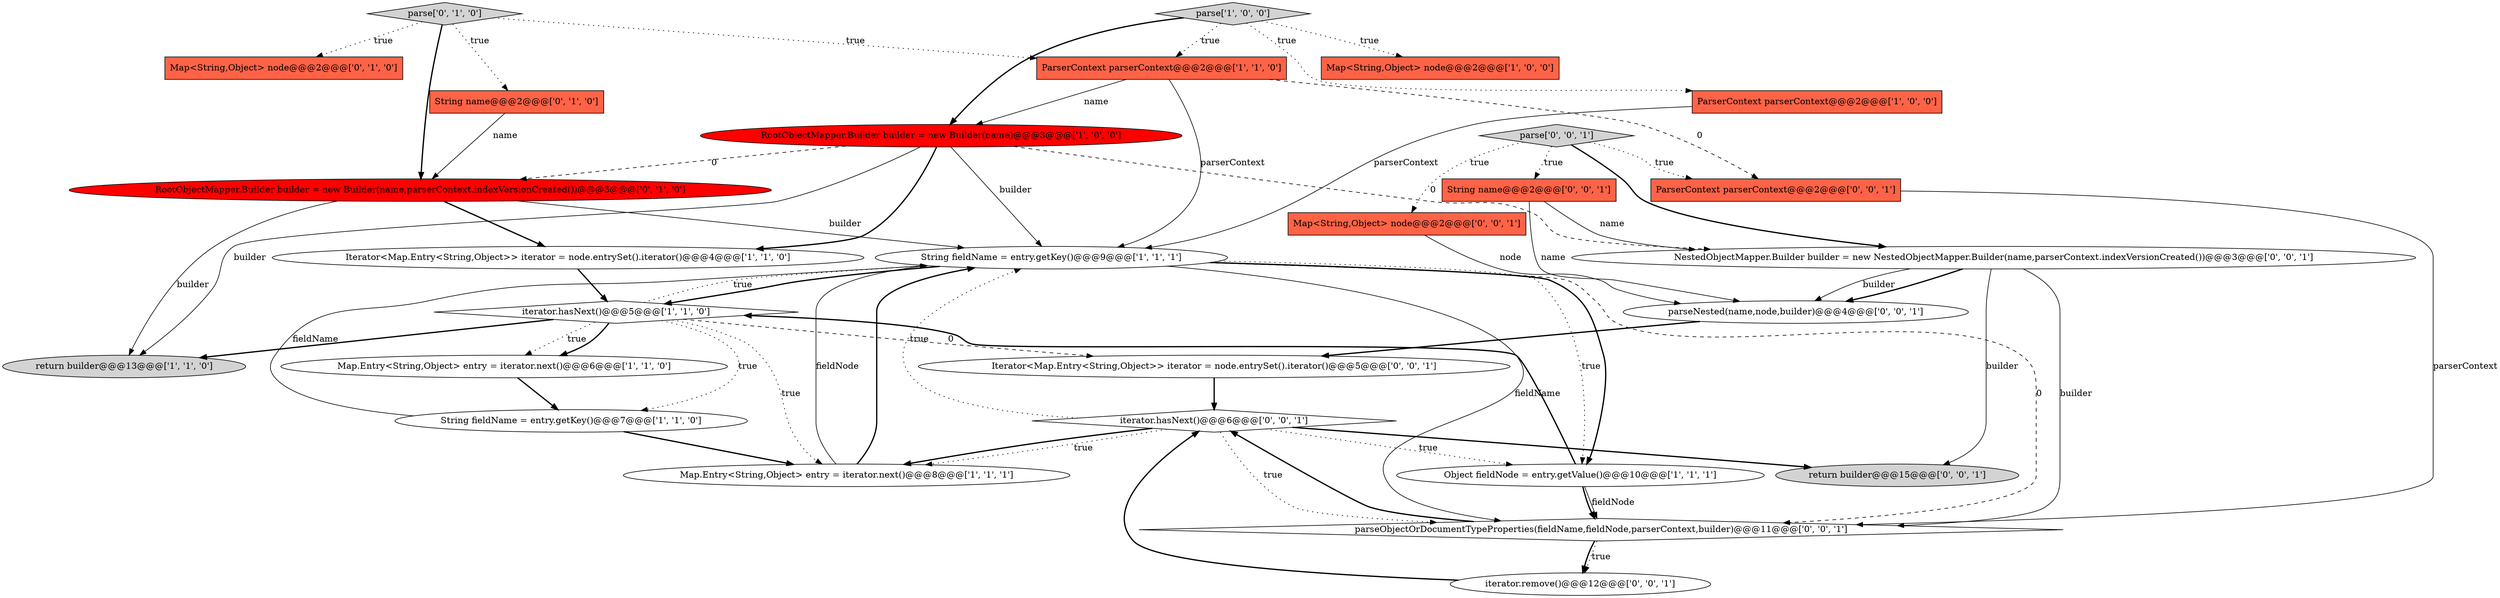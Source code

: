 digraph {
0 [style = filled, label = "ParserContext parserContext@@@2@@@['1', '0', '0']", fillcolor = tomato, shape = box image = "AAA0AAABBB1BBB"];
7 [style = filled, label = "Iterator<Map.Entry<String,Object>> iterator = node.entrySet().iterator()@@@4@@@['1', '1', '0']", fillcolor = white, shape = ellipse image = "AAA0AAABBB1BBB"];
8 [style = filled, label = "String fieldName = entry.getKey()@@@9@@@['1', '1', '1']", fillcolor = white, shape = ellipse image = "AAA0AAABBB1BBB"];
10 [style = filled, label = "Map.Entry<String,Object> entry = iterator.next()@@@6@@@['1', '1', '0']", fillcolor = white, shape = ellipse image = "AAA0AAABBB1BBB"];
13 [style = filled, label = "String name@@@2@@@['0', '1', '0']", fillcolor = tomato, shape = box image = "AAA0AAABBB2BBB"];
2 [style = filled, label = "Map<String,Object> node@@@2@@@['1', '0', '0']", fillcolor = tomato, shape = box image = "AAA0AAABBB1BBB"];
23 [style = filled, label = "parse['0', '0', '1']", fillcolor = lightgray, shape = diamond image = "AAA0AAABBB3BBB"];
22 [style = filled, label = "parseNested(name,node,builder)@@@4@@@['0', '0', '1']", fillcolor = white, shape = ellipse image = "AAA0AAABBB3BBB"];
11 [style = filled, label = "iterator.hasNext()@@@5@@@['1', '1', '0']", fillcolor = white, shape = diamond image = "AAA0AAABBB1BBB"];
24 [style = filled, label = "parseObjectOrDocumentTypeProperties(fieldName,fieldNode,parserContext,builder)@@@11@@@['0', '0', '1']", fillcolor = white, shape = diamond image = "AAA0AAABBB3BBB"];
9 [style = filled, label = "ParserContext parserContext@@@2@@@['1', '1', '0']", fillcolor = tomato, shape = box image = "AAA0AAABBB1BBB"];
12 [style = filled, label = "return builder@@@13@@@['1', '1', '0']", fillcolor = lightgray, shape = ellipse image = "AAA0AAABBB1BBB"];
17 [style = filled, label = "return builder@@@15@@@['0', '0', '1']", fillcolor = lightgray, shape = ellipse image = "AAA0AAABBB3BBB"];
21 [style = filled, label = "iterator.remove()@@@12@@@['0', '0', '1']", fillcolor = white, shape = ellipse image = "AAA0AAABBB3BBB"];
25 [style = filled, label = "Map<String,Object> node@@@2@@@['0', '0', '1']", fillcolor = tomato, shape = box image = "AAA0AAABBB3BBB"];
5 [style = filled, label = "RootObjectMapper.Builder builder = new Builder(name)@@@3@@@['1', '0', '0']", fillcolor = red, shape = ellipse image = "AAA1AAABBB1BBB"];
20 [style = filled, label = "iterator.hasNext()@@@6@@@['0', '0', '1']", fillcolor = white, shape = diamond image = "AAA0AAABBB3BBB"];
6 [style = filled, label = "parse['1', '0', '0']", fillcolor = lightgray, shape = diamond image = "AAA0AAABBB1BBB"];
16 [style = filled, label = "parse['0', '1', '0']", fillcolor = lightgray, shape = diamond image = "AAA0AAABBB2BBB"];
18 [style = filled, label = "String name@@@2@@@['0', '0', '1']", fillcolor = tomato, shape = box image = "AAA0AAABBB3BBB"];
4 [style = filled, label = "Object fieldNode = entry.getValue()@@@10@@@['1', '1', '1']", fillcolor = white, shape = ellipse image = "AAA0AAABBB1BBB"];
26 [style = filled, label = "ParserContext parserContext@@@2@@@['0', '0', '1']", fillcolor = tomato, shape = box image = "AAA0AAABBB3BBB"];
19 [style = filled, label = "NestedObjectMapper.Builder builder = new NestedObjectMapper.Builder(name,parserContext.indexVersionCreated())@@@3@@@['0', '0', '1']", fillcolor = white, shape = ellipse image = "AAA0AAABBB3BBB"];
3 [style = filled, label = "Map.Entry<String,Object> entry = iterator.next()@@@8@@@['1', '1', '1']", fillcolor = white, shape = ellipse image = "AAA0AAABBB1BBB"];
15 [style = filled, label = "Map<String,Object> node@@@2@@@['0', '1', '0']", fillcolor = tomato, shape = box image = "AAA0AAABBB2BBB"];
14 [style = filled, label = "RootObjectMapper.Builder builder = new Builder(name,parserContext.indexVersionCreated())@@@3@@@['0', '1', '0']", fillcolor = red, shape = ellipse image = "AAA1AAABBB2BBB"];
1 [style = filled, label = "String fieldName = entry.getKey()@@@7@@@['1', '1', '0']", fillcolor = white, shape = ellipse image = "AAA0AAABBB1BBB"];
27 [style = filled, label = "Iterator<Map.Entry<String,Object>> iterator = node.entrySet().iterator()@@@5@@@['0', '0', '1']", fillcolor = white, shape = ellipse image = "AAA0AAABBB3BBB"];
16->9 [style = dotted, label="true"];
7->11 [style = bold, label=""];
20->17 [style = bold, label=""];
1->8 [style = solid, label="fieldName"];
4->24 [style = bold, label=""];
5->14 [style = dashed, label="0"];
16->13 [style = dotted, label="true"];
20->24 [style = dotted, label="true"];
11->10 [style = dotted, label="true"];
11->1 [style = dotted, label="true"];
20->8 [style = dotted, label="true"];
1->3 [style = bold, label=""];
11->12 [style = bold, label=""];
26->24 [style = solid, label="parserContext"];
20->3 [style = bold, label=""];
5->8 [style = solid, label="builder"];
4->24 [style = solid, label="fieldNode"];
8->24 [style = dashed, label="0"];
9->8 [style = solid, label="parserContext"];
3->8 [style = solid, label="fieldNode"];
8->4 [style = dotted, label="true"];
25->22 [style = solid, label="node"];
19->22 [style = solid, label="builder"];
14->7 [style = bold, label=""];
19->17 [style = solid, label="builder"];
5->12 [style = solid, label="builder"];
13->14 [style = solid, label="name"];
24->20 [style = bold, label=""];
19->24 [style = solid, label="builder"];
6->5 [style = bold, label=""];
23->26 [style = dotted, label="true"];
6->2 [style = dotted, label="true"];
21->20 [style = bold, label=""];
23->18 [style = dotted, label="true"];
22->27 [style = bold, label=""];
24->21 [style = bold, label=""];
6->9 [style = dotted, label="true"];
11->10 [style = bold, label=""];
20->4 [style = dotted, label="true"];
18->22 [style = solid, label="name"];
3->8 [style = bold, label=""];
23->19 [style = bold, label=""];
9->26 [style = dashed, label="0"];
14->8 [style = solid, label="builder"];
0->8 [style = solid, label="parserContext"];
5->7 [style = bold, label=""];
16->14 [style = bold, label=""];
11->8 [style = dotted, label="true"];
20->3 [style = dotted, label="true"];
6->0 [style = dotted, label="true"];
8->4 [style = bold, label=""];
18->19 [style = solid, label="name"];
11->27 [style = dashed, label="0"];
4->11 [style = bold, label=""];
10->1 [style = bold, label=""];
11->3 [style = dotted, label="true"];
8->11 [style = bold, label=""];
19->22 [style = bold, label=""];
27->20 [style = bold, label=""];
24->21 [style = dotted, label="true"];
23->25 [style = dotted, label="true"];
9->5 [style = solid, label="name"];
14->12 [style = solid, label="builder"];
5->19 [style = dashed, label="0"];
8->24 [style = solid, label="fieldName"];
16->15 [style = dotted, label="true"];
}
